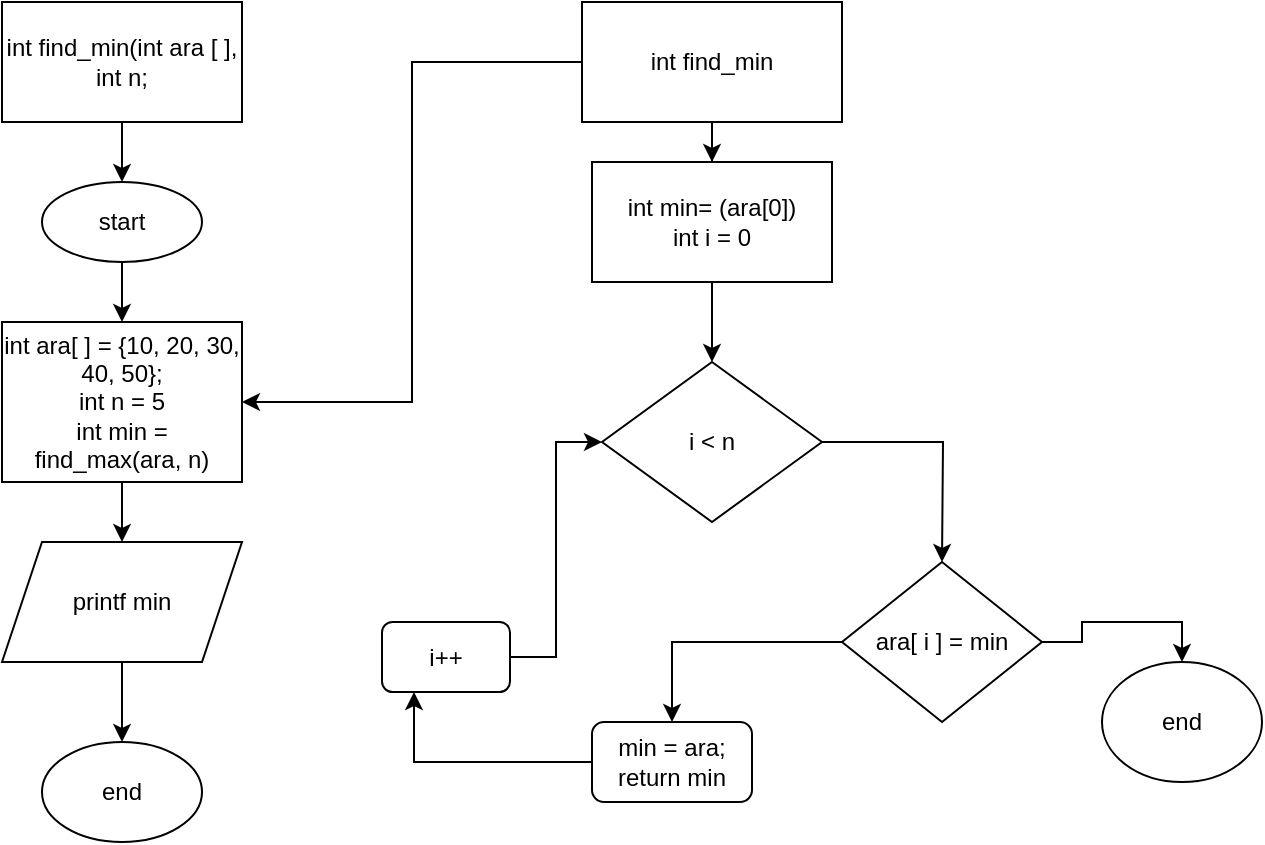 <mxfile version="20.8.16" type="github">
  <diagram id="C5RBs43oDa-KdzZeNtuy" name="Page-1">
    <mxGraphModel dx="814" dy="1632" grid="1" gridSize="10" guides="1" tooltips="1" connect="1" arrows="1" fold="1" page="1" pageScale="1" pageWidth="827" pageHeight="1169" math="0" shadow="0">
      <root>
        <mxCell id="WIyWlLk6GJQsqaUBKTNV-0" />
        <mxCell id="WIyWlLk6GJQsqaUBKTNV-1" parent="WIyWlLk6GJQsqaUBKTNV-0" />
        <mxCell id="Tnt2tdOCs1esu0Zzdq4X-2" value="" style="edgeStyle=orthogonalEdgeStyle;rounded=0;orthogonalLoop=1;jettySize=auto;html=1;" edge="1" parent="WIyWlLk6GJQsqaUBKTNV-1" source="Tnt2tdOCs1esu0Zzdq4X-0" target="Tnt2tdOCs1esu0Zzdq4X-1">
          <mxGeometry relative="1" as="geometry" />
        </mxCell>
        <mxCell id="Tnt2tdOCs1esu0Zzdq4X-0" value="int find_min(int ara [ ], int n;" style="rounded=0;whiteSpace=wrap;html=1;" vertex="1" parent="WIyWlLk6GJQsqaUBKTNV-1">
          <mxGeometry x="140" y="-230" width="120" height="60" as="geometry" />
        </mxCell>
        <mxCell id="Tnt2tdOCs1esu0Zzdq4X-4" value="" style="edgeStyle=orthogonalEdgeStyle;rounded=0;orthogonalLoop=1;jettySize=auto;html=1;" edge="1" parent="WIyWlLk6GJQsqaUBKTNV-1" source="Tnt2tdOCs1esu0Zzdq4X-1" target="Tnt2tdOCs1esu0Zzdq4X-3">
          <mxGeometry relative="1" as="geometry" />
        </mxCell>
        <mxCell id="Tnt2tdOCs1esu0Zzdq4X-1" value="start" style="ellipse;whiteSpace=wrap;html=1;rounded=0;" vertex="1" parent="WIyWlLk6GJQsqaUBKTNV-1">
          <mxGeometry x="160" y="-140" width="80" height="40" as="geometry" />
        </mxCell>
        <mxCell id="Tnt2tdOCs1esu0Zzdq4X-6" value="" style="edgeStyle=orthogonalEdgeStyle;rounded=0;orthogonalLoop=1;jettySize=auto;html=1;" edge="1" parent="WIyWlLk6GJQsqaUBKTNV-1" source="Tnt2tdOCs1esu0Zzdq4X-3" target="Tnt2tdOCs1esu0Zzdq4X-5">
          <mxGeometry relative="1" as="geometry" />
        </mxCell>
        <mxCell id="Tnt2tdOCs1esu0Zzdq4X-3" value="int ara[ ] = {10, 20, 30, 40, 50};&lt;br&gt;int n = 5&lt;br&gt;int min = find_max(ara, n)" style="whiteSpace=wrap;html=1;rounded=0;" vertex="1" parent="WIyWlLk6GJQsqaUBKTNV-1">
          <mxGeometry x="140" y="-70" width="120" height="80" as="geometry" />
        </mxCell>
        <mxCell id="Tnt2tdOCs1esu0Zzdq4X-14" value="" style="edgeStyle=orthogonalEdgeStyle;rounded=0;orthogonalLoop=1;jettySize=auto;html=1;" edge="1" parent="WIyWlLk6GJQsqaUBKTNV-1" source="Tnt2tdOCs1esu0Zzdq4X-5" target="Tnt2tdOCs1esu0Zzdq4X-13">
          <mxGeometry relative="1" as="geometry" />
        </mxCell>
        <mxCell id="Tnt2tdOCs1esu0Zzdq4X-5" value="printf min" style="shape=parallelogram;perimeter=parallelogramPerimeter;whiteSpace=wrap;html=1;fixedSize=1;rounded=0;" vertex="1" parent="WIyWlLk6GJQsqaUBKTNV-1">
          <mxGeometry x="140" y="40" width="120" height="60" as="geometry" />
        </mxCell>
        <mxCell id="Tnt2tdOCs1esu0Zzdq4X-10" value="" style="edgeStyle=orthogonalEdgeStyle;rounded=0;orthogonalLoop=1;jettySize=auto;html=1;" edge="1" parent="WIyWlLk6GJQsqaUBKTNV-1" source="Tnt2tdOCs1esu0Zzdq4X-7" target="Tnt2tdOCs1esu0Zzdq4X-9">
          <mxGeometry relative="1" as="geometry" />
        </mxCell>
        <mxCell id="Tnt2tdOCs1esu0Zzdq4X-25" style="edgeStyle=orthogonalEdgeStyle;rounded=0;orthogonalLoop=1;jettySize=auto;html=1;exitX=0;exitY=0.5;exitDx=0;exitDy=0;entryX=1;entryY=0.5;entryDx=0;entryDy=0;" edge="1" parent="WIyWlLk6GJQsqaUBKTNV-1" source="Tnt2tdOCs1esu0Zzdq4X-7" target="Tnt2tdOCs1esu0Zzdq4X-3">
          <mxGeometry relative="1" as="geometry" />
        </mxCell>
        <mxCell id="Tnt2tdOCs1esu0Zzdq4X-7" value="int find_min" style="rounded=0;whiteSpace=wrap;html=1;" vertex="1" parent="WIyWlLk6GJQsqaUBKTNV-1">
          <mxGeometry x="430" y="-230" width="130" height="60" as="geometry" />
        </mxCell>
        <mxCell id="Tnt2tdOCs1esu0Zzdq4X-12" value="" style="edgeStyle=orthogonalEdgeStyle;rounded=0;orthogonalLoop=1;jettySize=auto;html=1;" edge="1" parent="WIyWlLk6GJQsqaUBKTNV-1" source="Tnt2tdOCs1esu0Zzdq4X-9" target="Tnt2tdOCs1esu0Zzdq4X-11">
          <mxGeometry relative="1" as="geometry" />
        </mxCell>
        <mxCell id="Tnt2tdOCs1esu0Zzdq4X-9" value="int min= (ara[0])&lt;br&gt;int i = 0" style="whiteSpace=wrap;html=1;rounded=0;" vertex="1" parent="WIyWlLk6GJQsqaUBKTNV-1">
          <mxGeometry x="435" y="-150" width="120" height="60" as="geometry" />
        </mxCell>
        <mxCell id="Tnt2tdOCs1esu0Zzdq4X-16" style="edgeStyle=orthogonalEdgeStyle;rounded=0;orthogonalLoop=1;jettySize=auto;html=1;exitX=1;exitY=0.5;exitDx=0;exitDy=0;" edge="1" parent="WIyWlLk6GJQsqaUBKTNV-1" source="Tnt2tdOCs1esu0Zzdq4X-11">
          <mxGeometry relative="1" as="geometry">
            <mxPoint x="610" y="50" as="targetPoint" />
          </mxGeometry>
        </mxCell>
        <mxCell id="Tnt2tdOCs1esu0Zzdq4X-11" value="i &amp;lt; n" style="rhombus;whiteSpace=wrap;html=1;rounded=0;" vertex="1" parent="WIyWlLk6GJQsqaUBKTNV-1">
          <mxGeometry x="440" y="-50" width="110" height="80" as="geometry" />
        </mxCell>
        <mxCell id="Tnt2tdOCs1esu0Zzdq4X-13" value="end" style="ellipse;whiteSpace=wrap;html=1;rounded=0;" vertex="1" parent="WIyWlLk6GJQsqaUBKTNV-1">
          <mxGeometry x="160" y="140" width="80" height="50" as="geometry" />
        </mxCell>
        <mxCell id="Tnt2tdOCs1esu0Zzdq4X-26" style="edgeStyle=orthogonalEdgeStyle;rounded=0;orthogonalLoop=1;jettySize=auto;html=1;entryX=0.5;entryY=0;entryDx=0;entryDy=0;" edge="1" parent="WIyWlLk6GJQsqaUBKTNV-1" source="Tnt2tdOCs1esu0Zzdq4X-17" target="Tnt2tdOCs1esu0Zzdq4X-20">
          <mxGeometry relative="1" as="geometry" />
        </mxCell>
        <mxCell id="Tnt2tdOCs1esu0Zzdq4X-30" style="edgeStyle=orthogonalEdgeStyle;rounded=0;orthogonalLoop=1;jettySize=auto;html=1;entryX=0.5;entryY=0;entryDx=0;entryDy=0;" edge="1" parent="WIyWlLk6GJQsqaUBKTNV-1" source="Tnt2tdOCs1esu0Zzdq4X-17" target="Tnt2tdOCs1esu0Zzdq4X-29">
          <mxGeometry relative="1" as="geometry" />
        </mxCell>
        <mxCell id="Tnt2tdOCs1esu0Zzdq4X-17" value="ara[ i ] = min" style="rhombus;whiteSpace=wrap;html=1;" vertex="1" parent="WIyWlLk6GJQsqaUBKTNV-1">
          <mxGeometry x="560" y="50" width="100" height="80" as="geometry" />
        </mxCell>
        <mxCell id="Tnt2tdOCs1esu0Zzdq4X-27" style="edgeStyle=orthogonalEdgeStyle;rounded=0;orthogonalLoop=1;jettySize=auto;html=1;exitX=0;exitY=0.5;exitDx=0;exitDy=0;entryX=0.25;entryY=1;entryDx=0;entryDy=0;" edge="1" parent="WIyWlLk6GJQsqaUBKTNV-1" source="Tnt2tdOCs1esu0Zzdq4X-20" target="Tnt2tdOCs1esu0Zzdq4X-22">
          <mxGeometry relative="1" as="geometry" />
        </mxCell>
        <mxCell id="Tnt2tdOCs1esu0Zzdq4X-20" value="min = ara;&lt;br&gt;return min" style="rounded=1;whiteSpace=wrap;html=1;" vertex="1" parent="WIyWlLk6GJQsqaUBKTNV-1">
          <mxGeometry x="435" y="130" width="80" height="40" as="geometry" />
        </mxCell>
        <mxCell id="Tnt2tdOCs1esu0Zzdq4X-28" style="edgeStyle=orthogonalEdgeStyle;rounded=0;orthogonalLoop=1;jettySize=auto;html=1;entryX=0;entryY=0.5;entryDx=0;entryDy=0;" edge="1" parent="WIyWlLk6GJQsqaUBKTNV-1" source="Tnt2tdOCs1esu0Zzdq4X-22" target="Tnt2tdOCs1esu0Zzdq4X-11">
          <mxGeometry relative="1" as="geometry">
            <mxPoint x="430" y="-10" as="targetPoint" />
          </mxGeometry>
        </mxCell>
        <mxCell id="Tnt2tdOCs1esu0Zzdq4X-22" value="i++" style="rounded=1;whiteSpace=wrap;html=1;" vertex="1" parent="WIyWlLk6GJQsqaUBKTNV-1">
          <mxGeometry x="330" y="80" width="64" height="35" as="geometry" />
        </mxCell>
        <mxCell id="Tnt2tdOCs1esu0Zzdq4X-29" value="end" style="ellipse;whiteSpace=wrap;html=1;" vertex="1" parent="WIyWlLk6GJQsqaUBKTNV-1">
          <mxGeometry x="690" y="100" width="80" height="60" as="geometry" />
        </mxCell>
      </root>
    </mxGraphModel>
  </diagram>
</mxfile>
